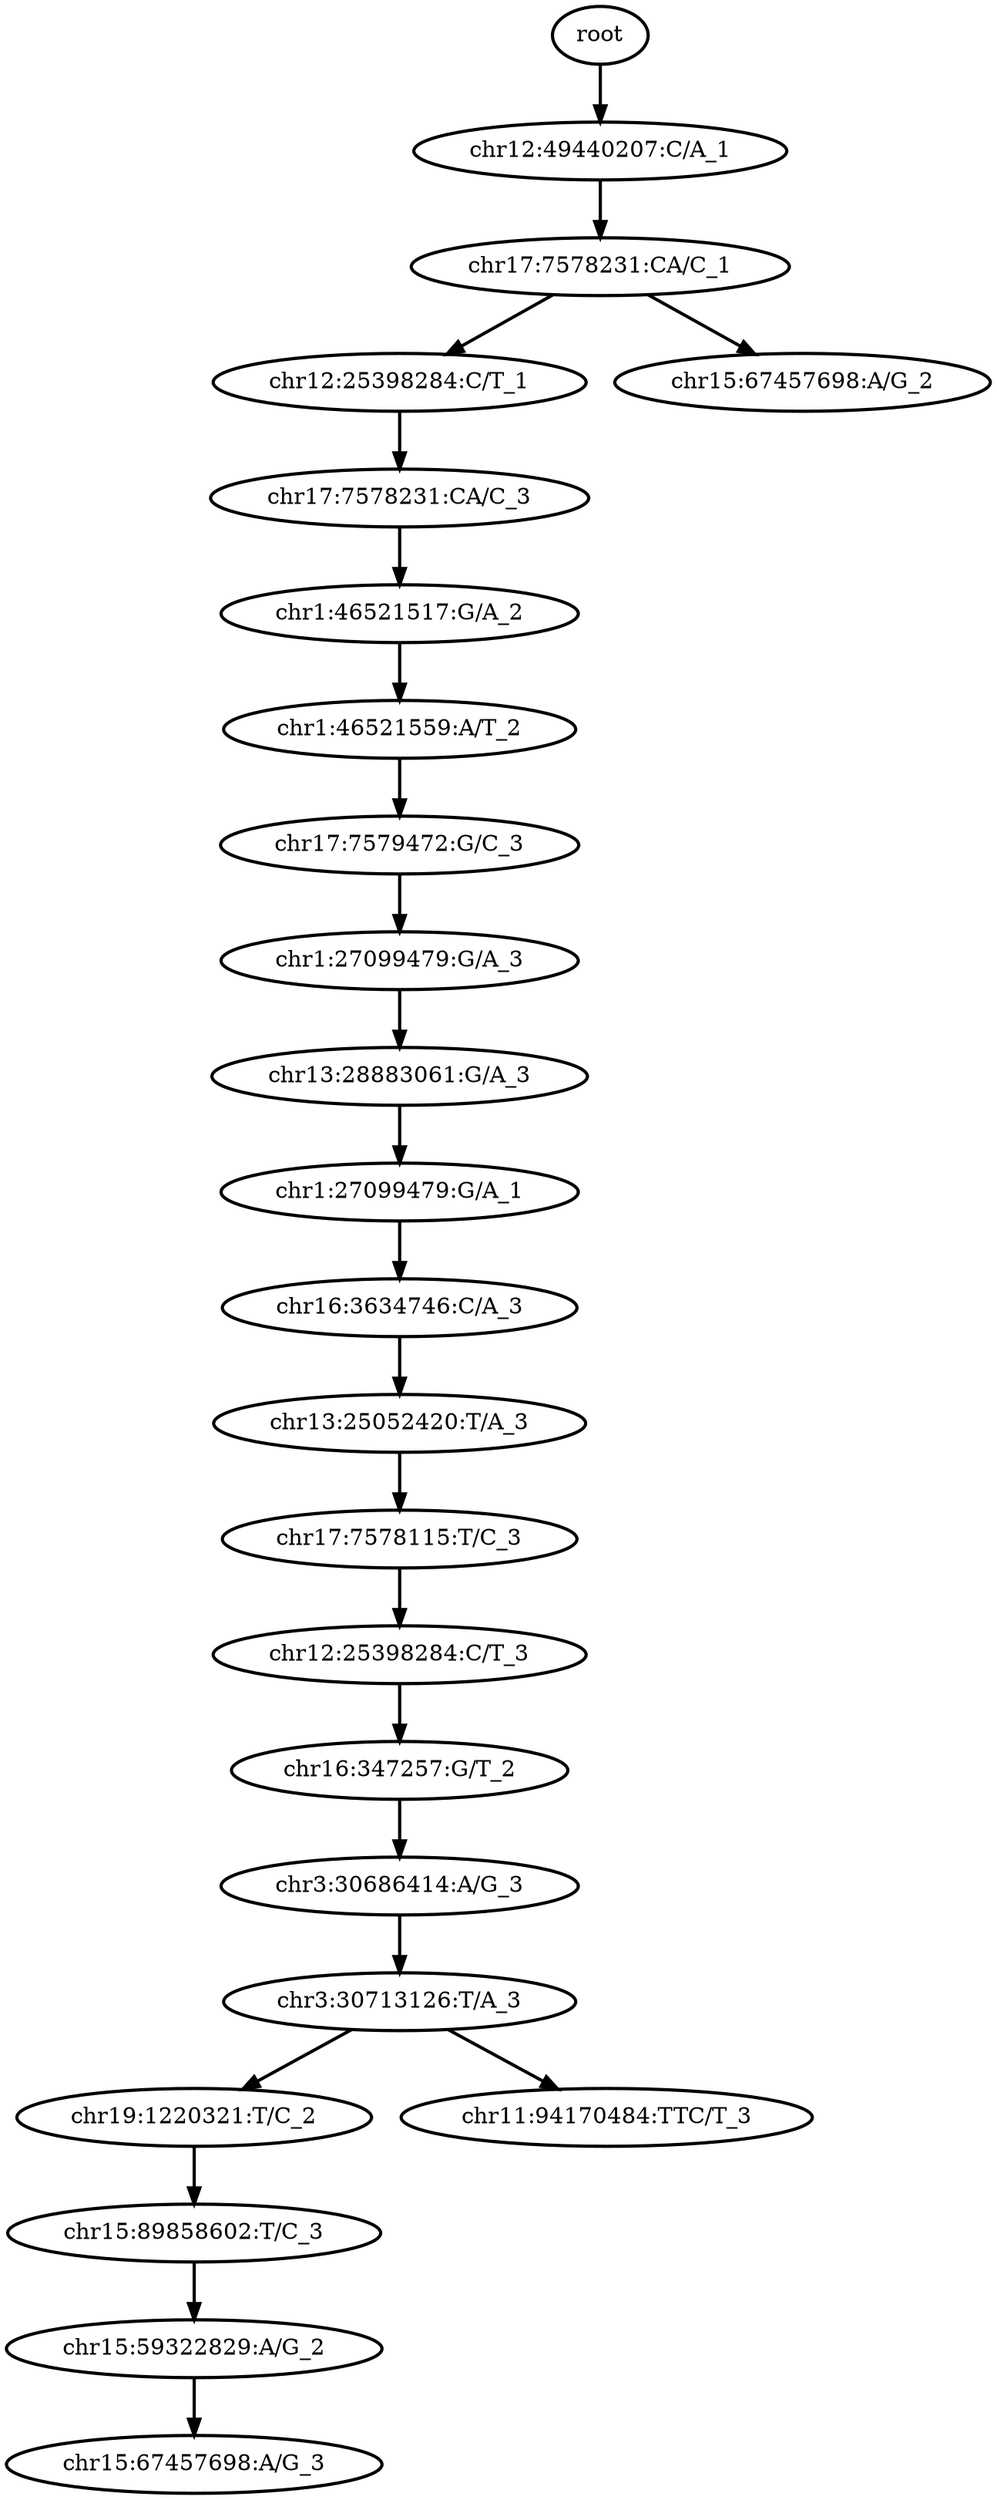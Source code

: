 digraph N {
	overlap="false"
	rankdir="TB"
	0 [label="root", style="bold"];
	1 [label="chr12:49440207:C/A_1", style="bold"];
	2 [label="chr17:7578231:CA/C_1", style="bold"];
	3 [label="chr12:25398284:C/T_1", style="bold"];
	4 [label="chr17:7578231:CA/C_3", style="bold"];
	5 [label="chr1:46521517:G/A_2", style="bold"];
	6 [label="chr1:46521559:A/T_2", style="bold"];
	7 [label="chr17:7579472:G/C_3", style="bold"];
	8 [label="chr1:27099479:G/A_3", style="bold"];
	9 [label="chr13:28883061:G/A_3", style="bold"];
	10 [label="chr1:27099479:G/A_1", style="bold"];
	11 [label="chr16:3634746:C/A_3", style="bold"];
	12 [label="chr13:25052420:T/A_3", style="bold"];
	13 [label="chr17:7578115:T/C_3", style="bold"];
	14 [label="chr12:25398284:C/T_3", style="bold"];
	15 [label="chr16:347257:G/T_2", style="bold"];
	16 [label="chr3:30686414:A/G_3", style="bold"];
	17 [label="chr3:30713126:T/A_3", style="bold"];
	18 [label="chr19:1220321:T/C_2", style="bold"];
	19 [label="chr15:89858602:T/C_3", style="bold"];
	20 [label="chr15:59322829:A/G_2", style="bold"];
	21 [label="chr15:67457698:A/G_3", style="bold"];
	22 [label="chr11:94170484:TTC/T_3", style="bold"];
	23 [label="chr15:67457698:A/G_2", style="bold"];
	0 -> 1 [style="bold"];
	1 -> 2 [style="bold"];
	2 -> 3 [style="bold"];
	2 -> 23 [style="bold"];
	3 -> 4 [style="bold"];
	4 -> 5 [style="bold"];
	5 -> 6 [style="bold"];
	6 -> 7 [style="bold"];
	7 -> 8 [style="bold"];
	8 -> 9 [style="bold"];
	9 -> 10 [style="bold"];
	10 -> 11 [style="bold"];
	11 -> 12 [style="bold"];
	12 -> 13 [style="bold"];
	13 -> 14 [style="bold"];
	14 -> 15 [style="bold"];
	15 -> 16 [style="bold"];
	16 -> 17 [style="bold"];
	17 -> 18 [style="bold"];
	17 -> 22 [style="bold"];
	18 -> 19 [style="bold"];
	19 -> 20 [style="bold"];
	20 -> 21 [style="bold"];
}